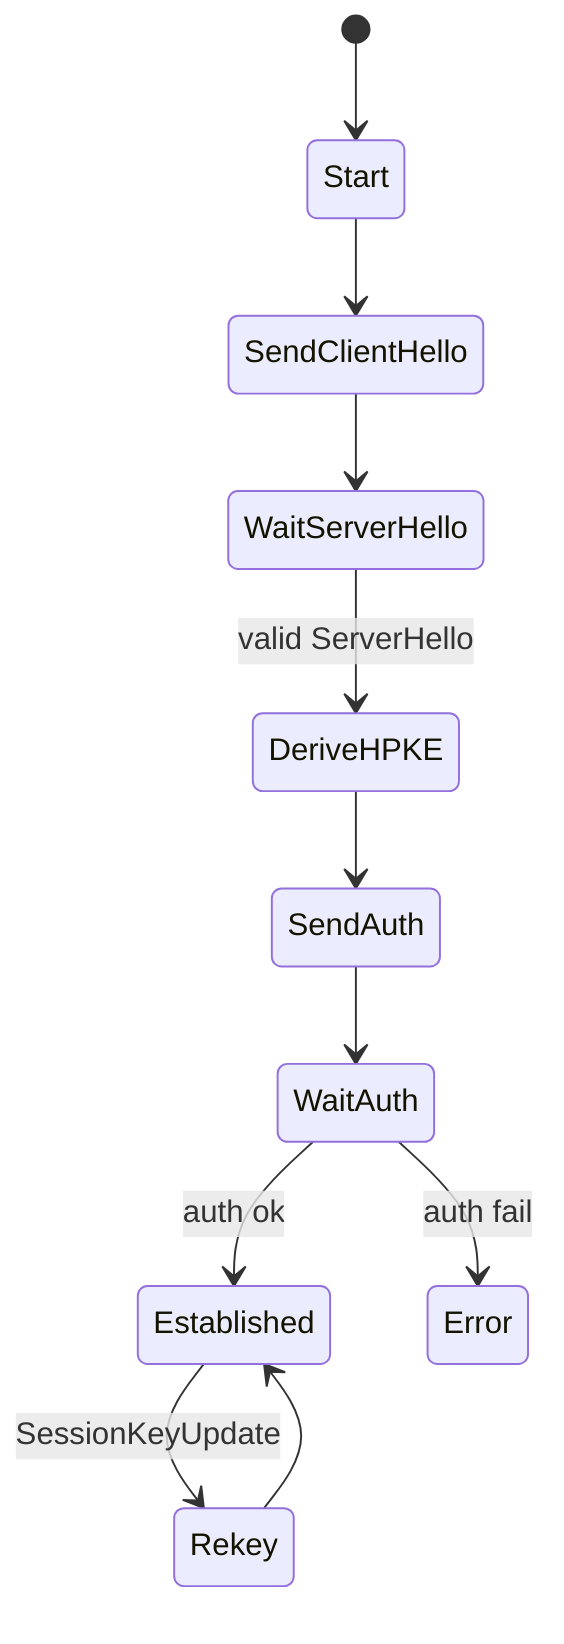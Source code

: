 stateDiagram-v2
    [*] --> Start
    Start --> SendClientHello
    SendClientHello --> WaitServerHello
    WaitServerHello --> DeriveHPKE : valid ServerHello
    DeriveHPKE --> SendAuth
    SendAuth --> WaitAuth
    WaitAuth --> Established : auth ok
    WaitAuth --> Error : auth fail
    Established --> Rekey : SessionKeyUpdate
    Rekey --> Established